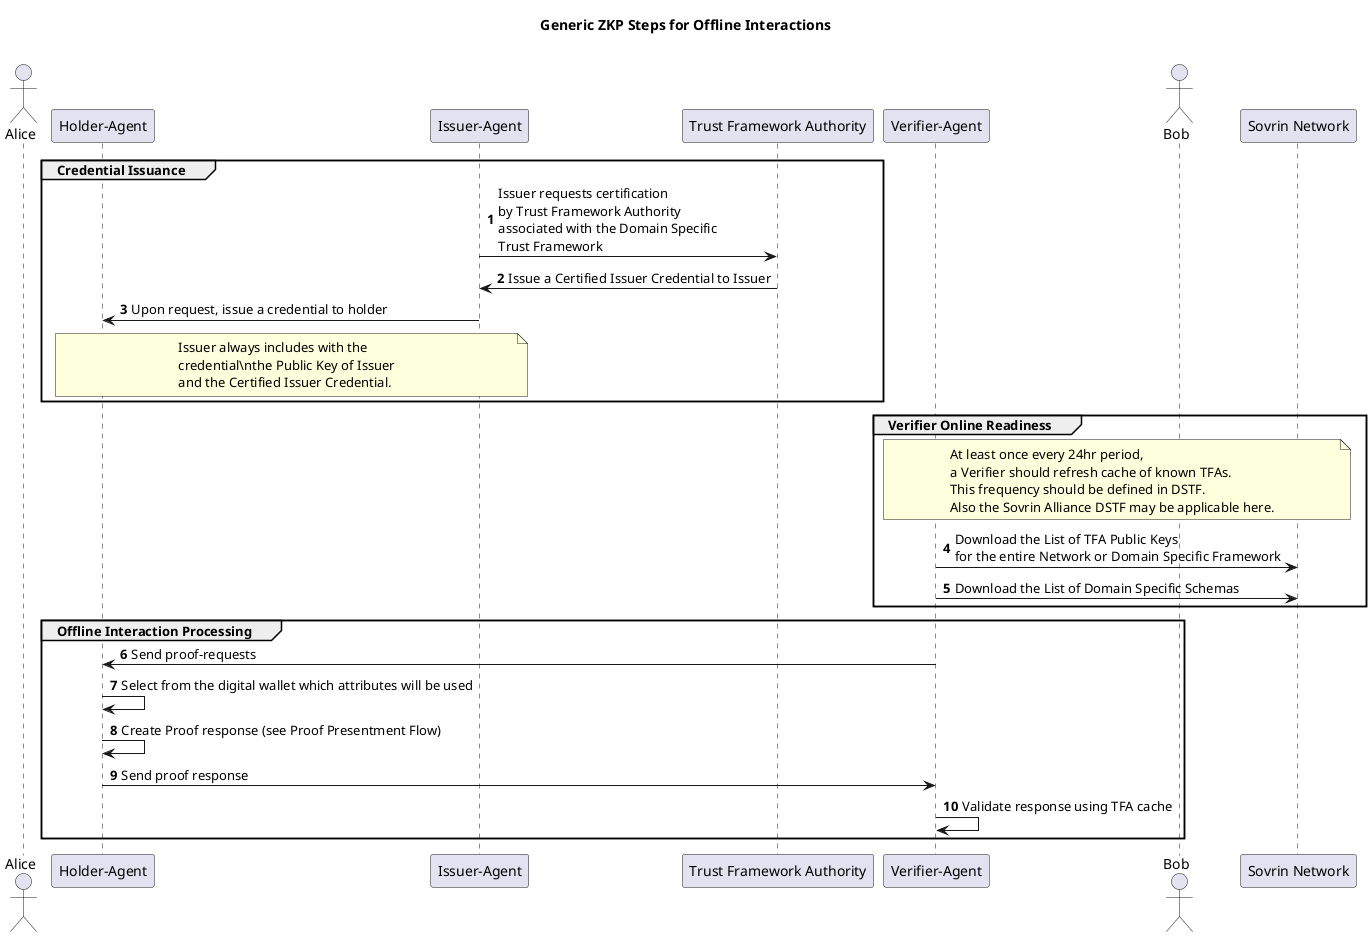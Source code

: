 @startuml

autonumber

title Generic ZKP Steps for Offline Interactions \n

participant "Sovrin Network" as SN
actor "Alice" as Holder
participant "Holder-Agent" as HA
participant "Issuer-Agent" as IA
participant "Trust Framework Authority" as TFA
participant "Verifier-Agent" as VA
actor "Bob" as Verifier
participant "Sovrin Network" as SN

group Credential Issuance
IA->TFA: Issuer requests certification\nby Trust Framework Authority\nassociated with the Domain Specific\nTrust Framework
TFA->IA: Issue a Certified Issuer Credential to Issuer
IA->HA: Upon request, issue a credential to holder
note over HA, IA
  Issuer always includes with the
  credential\nthe Public Key of Issuer
  and the Certified Issuer Credential.
end note
end

group Verifier Online Readiness
note over VA, SN
  At least once every 24hr period,
  a Verifier should refresh cache of known TFAs.
  This frequency should be defined in DSTF.
  Also the Sovrin Alliance DSTF may be applicable here.
end note
VA->SN: Download the List of TFA Public Keys\nfor the entire Network or Domain Specific Framework
VA->SN: Download the List of Domain Specific Schemas
end

group Offline Interaction Processing
VA->HA: Send proof-requests
HA->HA: Select from the digital wallet which attributes will be used
HA->HA: Create Proof response (see Proof Presentment Flow)
HA->VA: Send proof response
VA->VA: Validate response using TFA cache
end

@enduml
